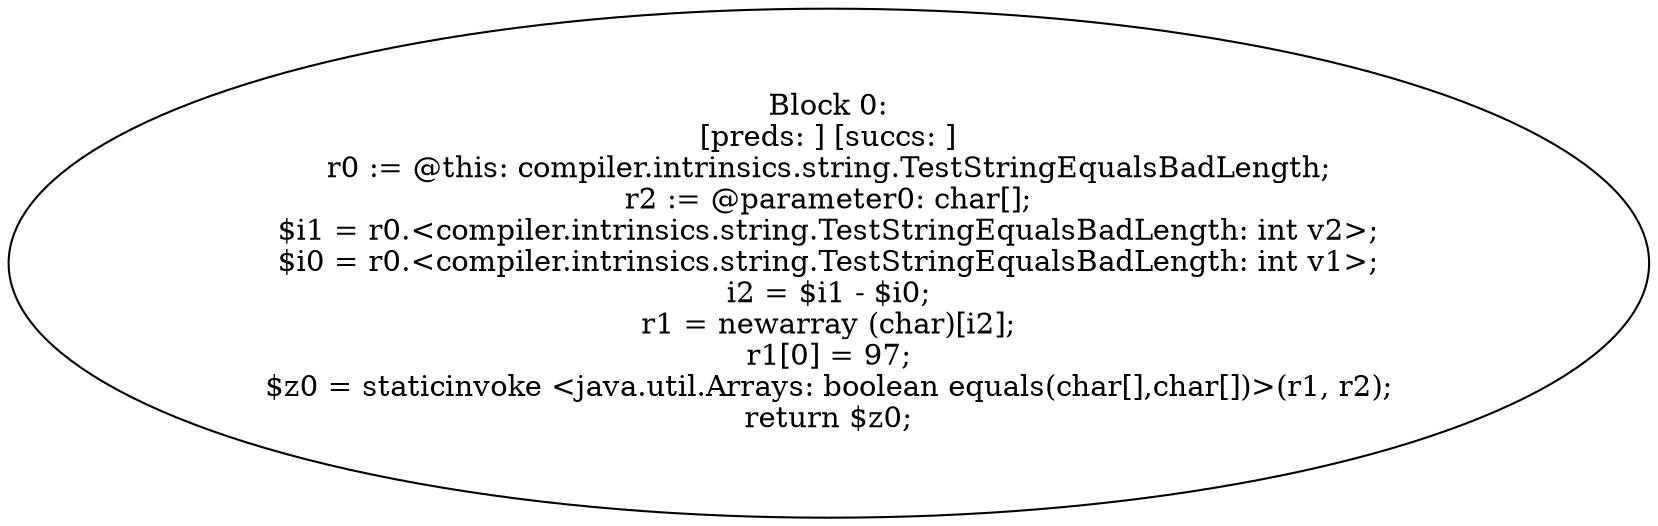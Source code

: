 digraph "unitGraph" {
    "Block 0:
[preds: ] [succs: ]
r0 := @this: compiler.intrinsics.string.TestStringEqualsBadLength;
r2 := @parameter0: char[];
$i1 = r0.<compiler.intrinsics.string.TestStringEqualsBadLength: int v2>;
$i0 = r0.<compiler.intrinsics.string.TestStringEqualsBadLength: int v1>;
i2 = $i1 - $i0;
r1 = newarray (char)[i2];
r1[0] = 97;
$z0 = staticinvoke <java.util.Arrays: boolean equals(char[],char[])>(r1, r2);
return $z0;
"
}
